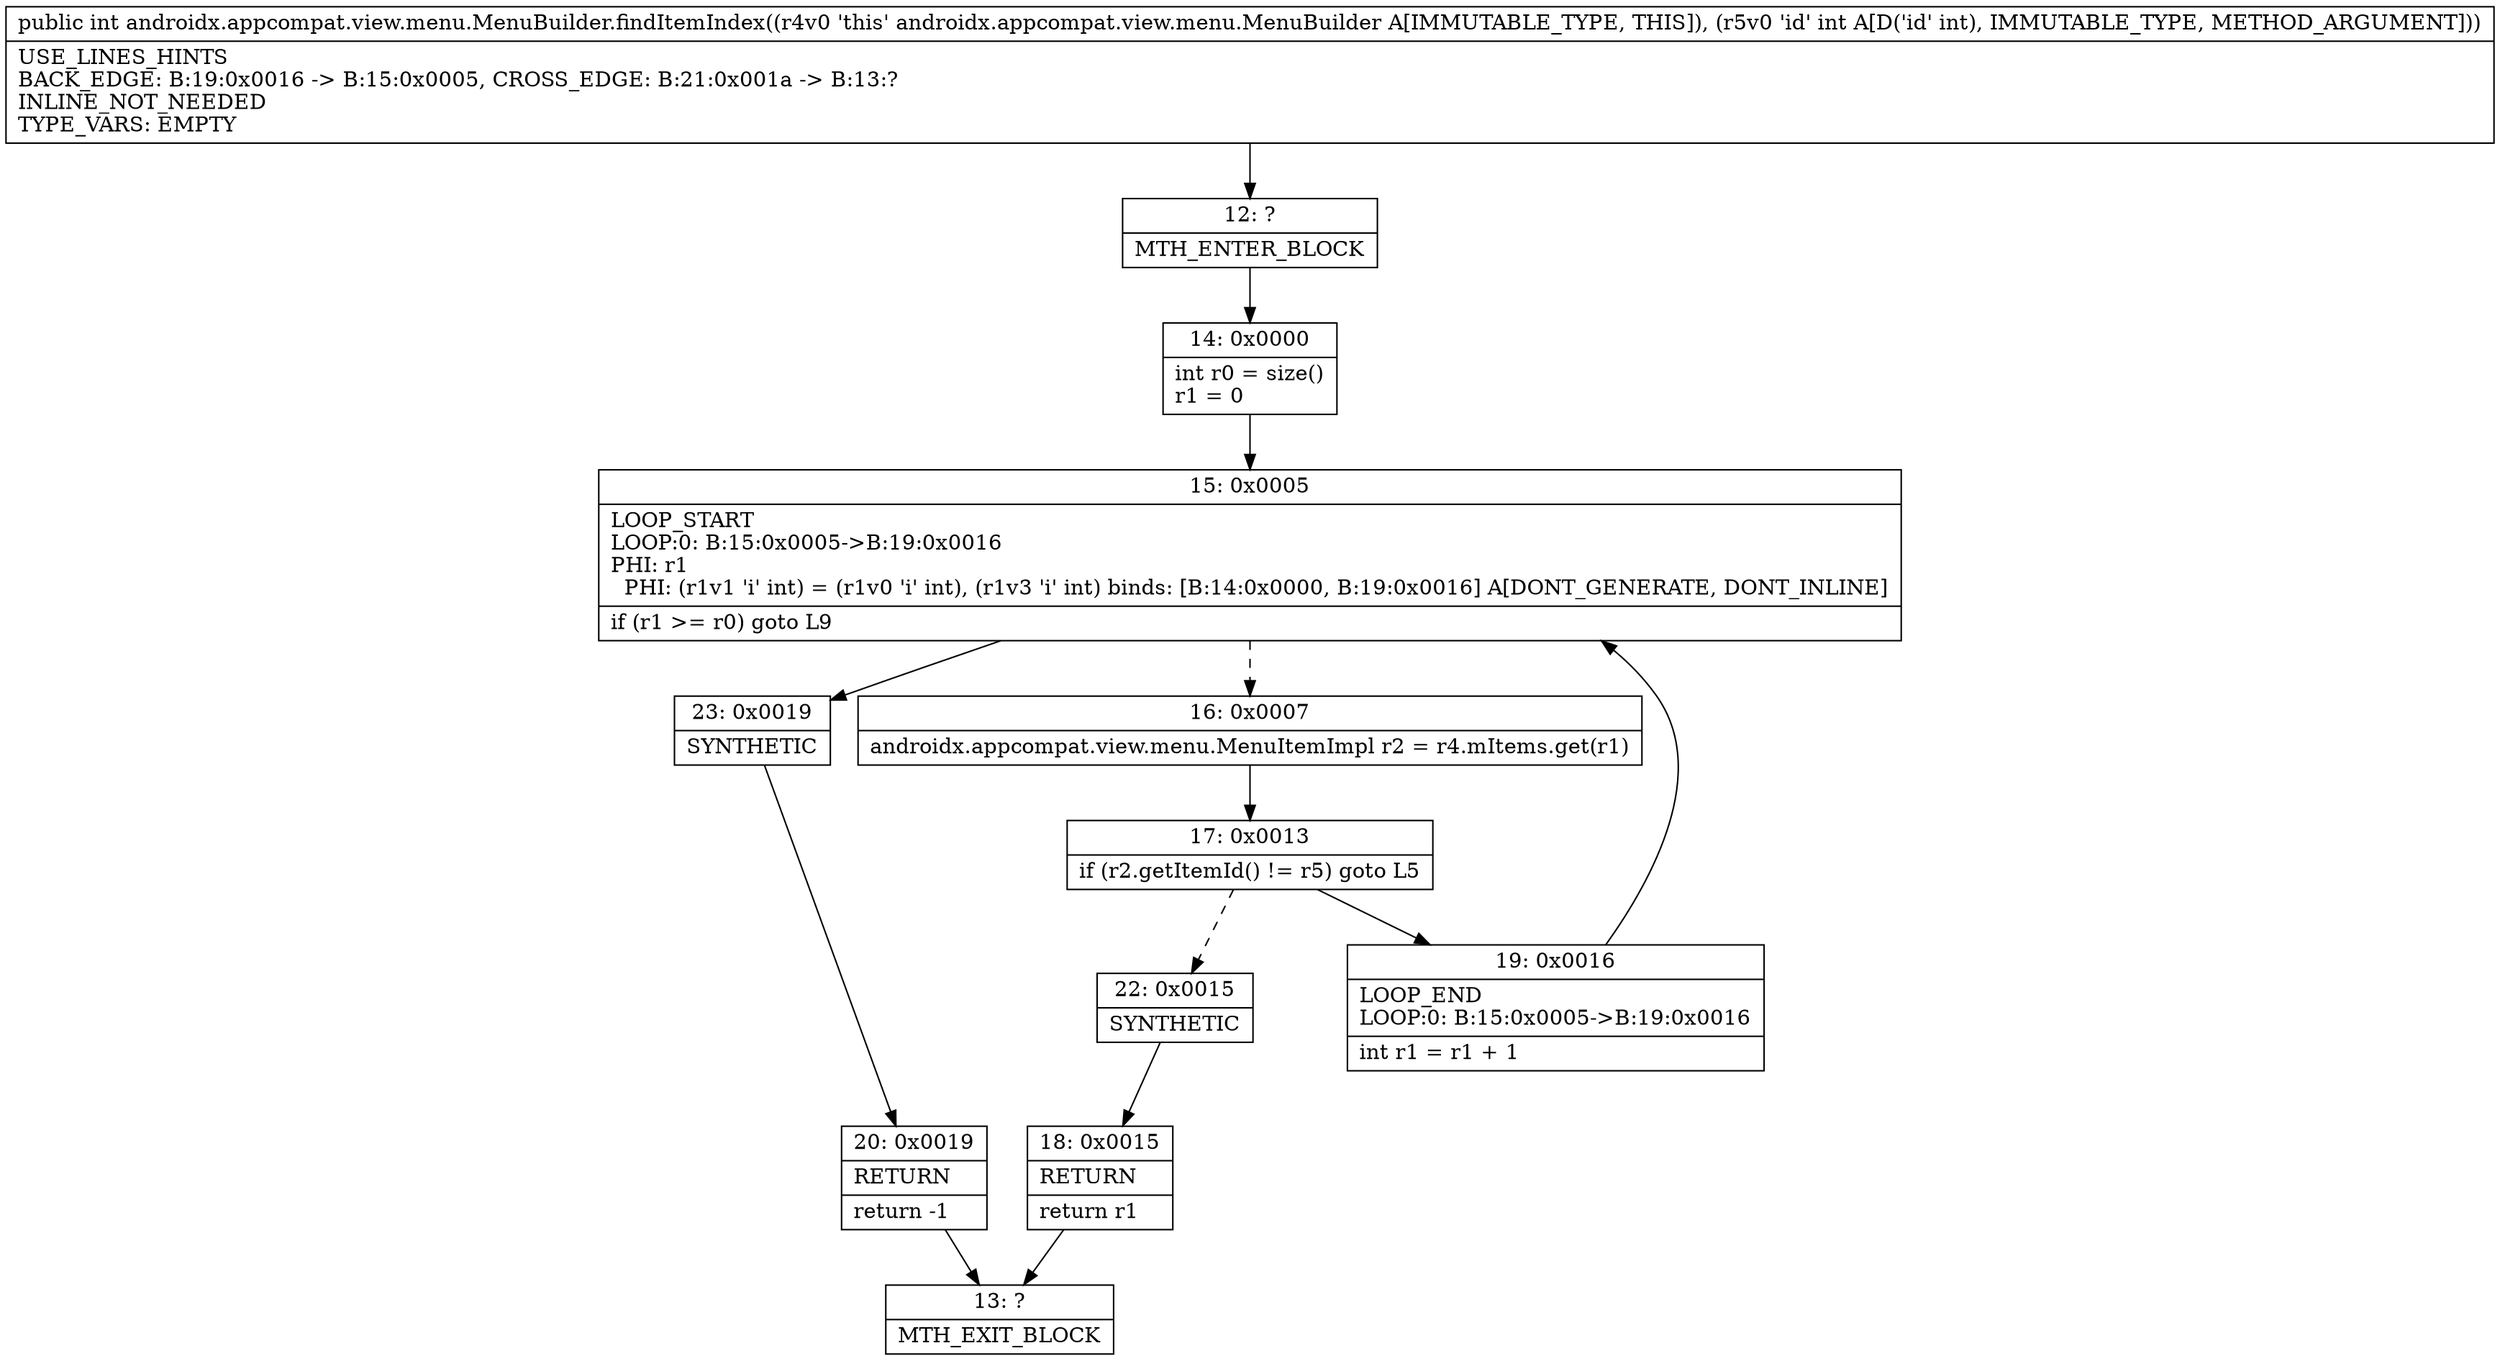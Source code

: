 digraph "CFG forandroidx.appcompat.view.menu.MenuBuilder.findItemIndex(I)I" {
Node_12 [shape=record,label="{12\:\ ?|MTH_ENTER_BLOCK\l}"];
Node_14 [shape=record,label="{14\:\ 0x0000|int r0 = size()\lr1 = 0\l}"];
Node_15 [shape=record,label="{15\:\ 0x0005|LOOP_START\lLOOP:0: B:15:0x0005\-\>B:19:0x0016\lPHI: r1 \l  PHI: (r1v1 'i' int) = (r1v0 'i' int), (r1v3 'i' int) binds: [B:14:0x0000, B:19:0x0016] A[DONT_GENERATE, DONT_INLINE]\l|if (r1 \>= r0) goto L9\l}"];
Node_16 [shape=record,label="{16\:\ 0x0007|androidx.appcompat.view.menu.MenuItemImpl r2 = r4.mItems.get(r1)\l}"];
Node_17 [shape=record,label="{17\:\ 0x0013|if (r2.getItemId() != r5) goto L5\l}"];
Node_19 [shape=record,label="{19\:\ 0x0016|LOOP_END\lLOOP:0: B:15:0x0005\-\>B:19:0x0016\l|int r1 = r1 + 1\l}"];
Node_22 [shape=record,label="{22\:\ 0x0015|SYNTHETIC\l}"];
Node_18 [shape=record,label="{18\:\ 0x0015|RETURN\l|return r1\l}"];
Node_13 [shape=record,label="{13\:\ ?|MTH_EXIT_BLOCK\l}"];
Node_23 [shape=record,label="{23\:\ 0x0019|SYNTHETIC\l}"];
Node_20 [shape=record,label="{20\:\ 0x0019|RETURN\l|return \-1\l}"];
MethodNode[shape=record,label="{public int androidx.appcompat.view.menu.MenuBuilder.findItemIndex((r4v0 'this' androidx.appcompat.view.menu.MenuBuilder A[IMMUTABLE_TYPE, THIS]), (r5v0 'id' int A[D('id' int), IMMUTABLE_TYPE, METHOD_ARGUMENT]))  | USE_LINES_HINTS\lBACK_EDGE: B:19:0x0016 \-\> B:15:0x0005, CROSS_EDGE: B:21:0x001a \-\> B:13:?\lINLINE_NOT_NEEDED\lTYPE_VARS: EMPTY\l}"];
MethodNode -> Node_12;Node_12 -> Node_14;
Node_14 -> Node_15;
Node_15 -> Node_16[style=dashed];
Node_15 -> Node_23;
Node_16 -> Node_17;
Node_17 -> Node_19;
Node_17 -> Node_22[style=dashed];
Node_19 -> Node_15;
Node_22 -> Node_18;
Node_18 -> Node_13;
Node_23 -> Node_20;
Node_20 -> Node_13;
}

